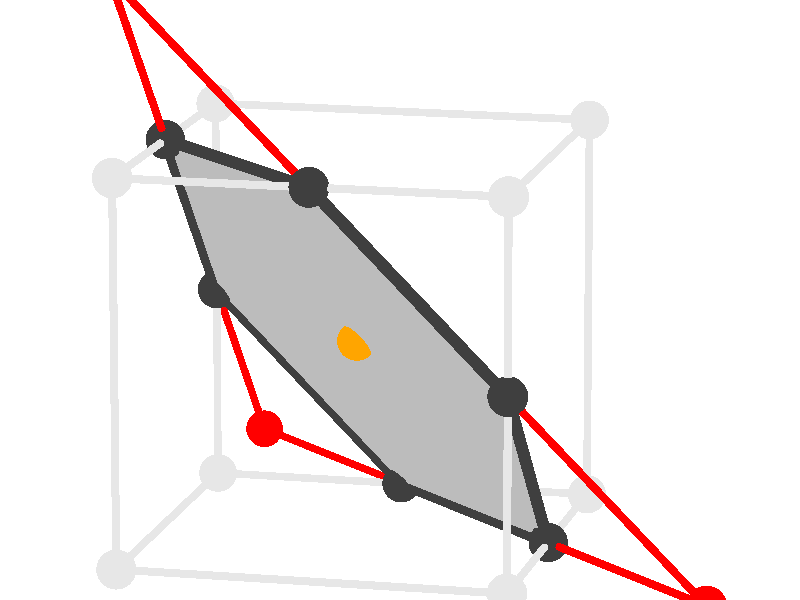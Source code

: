 #version 3.6;
global_settings { assumed_gamma 1.0 }
#default{ finish{ ambient 0.1 diffuse 0.9 conserve_energy}}

#include "colors.inc"


// https://commons.wikimedia.org/wiki/File:Permutohedron_in_simplex_of_order_3_(plain).png


////////////////////// camera and light

#declare Camera_Position = <12, 12, -50>;
camera{
    location Camera_Position
    right    x*image_width/image_height
    angle    7.5
    look_at  <.4, .4, -0.07>
}


light_source{ <-400, 500, -300> color White*0.9 shadowless}

light_source{ Camera_Position  color rgb<0.9,0.9,1>*0.1 shadowless}
sky_sphere{ pigment{ White } }


////////////////////// hexagon

#declare HexP0 = <0,1,2>;
#declare HexP1 = <1,0,2>;
#declare HexP2 = <0,2,1>;
#declare HexP3 = <2,0,1>;
#declare HexP4 = <1,2,0>;
#declare HexP5 = <2,1,0>;

#declare Hexagon = union{
    union{
        sphere{HexP0, 0.1}
        sphere{HexP1, 0.1}
        sphere{HexP2, 0.1}
        sphere{HexP3, 0.1}
        sphere{HexP4, 0.1}
        sphere{HexP5, 0.1}
        cylinder{HexP0, HexP1, 0.03}
        cylinder{HexP1, HexP3, 0.03}
        cylinder{HexP3, HexP5, 0.03}
        cylinder{HexP5, HexP4, 0.03}
        cylinder{HexP4, HexP2, 0.03}
        cylinder{HexP2, HexP0, 0.03}
        pigment{color rgb .05}
    }

    polygon{
        6, HexP0, HexP1, HexP3, HexP5, HexP4, HexP2
        pigment{color rgbt<0.5,0.5,0.5,0.5>}
    }
}


////////////////////// cube

#declare CubeP0 = <0,0,0>;
#declare CubeP1 = <2,0,0>;
#declare CubeP2 = <0,2,0>;
#declare CubeP3 = <2,2,0>;
#declare CubeP4 = <0,0,2>;
#declare CubeP5 = <2,0,2>;
#declare CubeP6 = <0,2,2>;
#declare CubeP7 = <2,2,2>;

#declare Cube = union{
    sphere{CubeP0, 0.1}
    sphere{CubeP1, 0.1}
    sphere{CubeP2, 0.1}
    sphere{CubeP3, 0.1}
    sphere{CubeP4, 0.1}
    sphere{CubeP5, 0.1}
    sphere{CubeP6, 0.1}
    sphere{CubeP7, 0.1}
    cylinder{CubeP0, CubeP1, 0.02}
    cylinder{CubeP2, CubeP3, 0.02}
    cylinder{CubeP4, CubeP5, 0.02}
    cylinder{CubeP6, CubeP7, 0.02}
    cylinder{CubeP0, CubeP2, 0.02}
    cylinder{CubeP1, CubeP3, 0.02}
    cylinder{CubeP4, CubeP6, 0.02}
    cylinder{CubeP5, CubeP7, 0.02}
    cylinder{CubeP0, CubeP4, 0.02}
    cylinder{CubeP1, CubeP5, 0.02}
    cylinder{CubeP2, CubeP6, 0.02}
    cylinder{CubeP3, CubeP7, 0.02}
    pigment{color rgb<0.8,0.8,0.8>}
}


////////////////////// triangle

#declare Triangle = union{
    sphere{
        <1,1,1>, 0.1
        pigment{color srgb<255,165,0>/255}
    }

    union{
        sphere{<3,0,0>, 0.1}
        sphere{<0,3,0>, 0.1}
        sphere{<0,0,3>, 0.1}
        pigment{color Red}
    }

    union{
        cylinder{<3,0,0>, <0,3,0>, 0.02}
        cylinder{<0,3,0>, <0,0,3>, 0.02}
        cylinder{<0,0,3>, <3,0,0>, 0.02}
        pigment{color srgbt<255,0,0,80>/255}
    }
}


////////////////////// adaptions, e.g. change to right-hand coordinate system

union{
    object{Hexagon}
    object{Cube}
    object{Triangle}
    translate <-1,-1,-1>
    scale -1*y
    rotate -90*x
    scale 1.7
}

